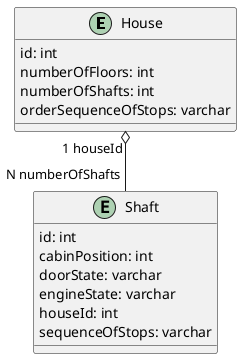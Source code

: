 @startuml

entity House {
id: int
numberOfFloors: int
numberOfShafts: int
orderSequenceOfStops: varchar
}

entity Shaft {
id: int
cabinPosition: int
doorState: varchar
engineState: varchar
houseId: int
sequenceOfStops: varchar
}

House "1 houseId" o-- "N numberOfShafts" Shaft

@enduml
